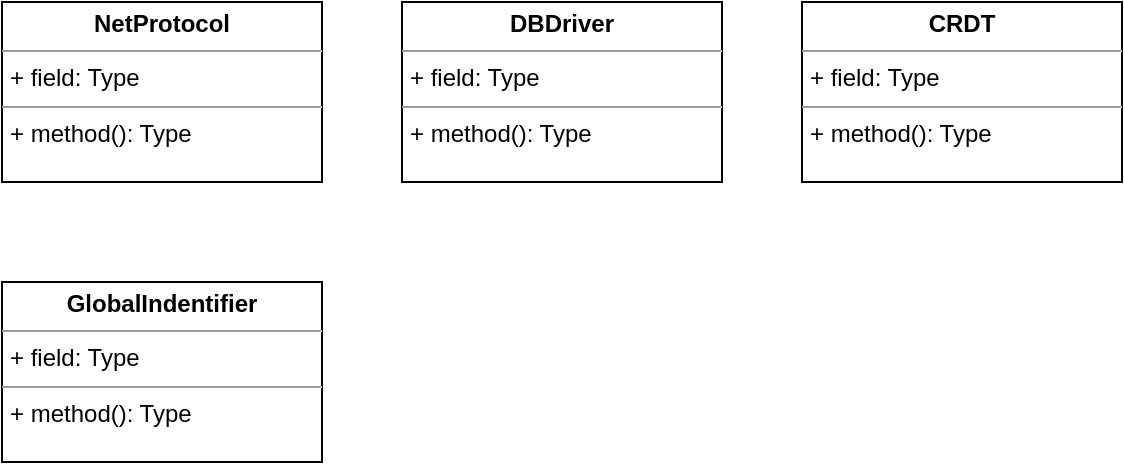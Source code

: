 <mxfile version="12.1.6" type="github" pages="1">
  <diagram name="Page-1" id="e56a1550-8fbb-45ad-956c-1786394a9013">
    <mxGraphModel dx="932" dy="624" grid="1" gridSize="10" guides="1" tooltips="1" connect="1" arrows="1" fold="1" page="1" pageScale="1" pageWidth="1100" pageHeight="850" background="#ffffff" math="0" shadow="0">
      <root>
        <mxCell id="0"/>
        <mxCell id="1" parent="0"/>
        <mxCell id="VGBPnMV2aYtlWzD0IPAj-1" value="&lt;p style=&quot;margin: 0px ; margin-top: 4px ; text-align: center&quot;&gt;&lt;b&gt;DBDriver&lt;/b&gt;&lt;/p&gt;&lt;hr size=&quot;1&quot;&gt;&lt;p style=&quot;margin: 0px ; margin-left: 4px&quot;&gt;+ field: Type&lt;/p&gt;&lt;hr size=&quot;1&quot;&gt;&lt;p style=&quot;margin: 0px ; margin-left: 4px&quot;&gt;+ method(): Type&lt;/p&gt;" style="verticalAlign=top;align=left;overflow=fill;fontSize=12;fontFamily=Helvetica;html=1;" vertex="1" parent="1">
          <mxGeometry x="400" y="160" width="160" height="90" as="geometry"/>
        </mxCell>
        <mxCell id="VGBPnMV2aYtlWzD0IPAj-2" value="&lt;p style=&quot;margin: 0px ; margin-top: 4px ; text-align: center&quot;&gt;&lt;b&gt;NetProtocol&lt;/b&gt;&lt;/p&gt;&lt;hr size=&quot;1&quot;&gt;&lt;p style=&quot;margin: 0px ; margin-left: 4px&quot;&gt;+ field: Type&lt;/p&gt;&lt;hr size=&quot;1&quot;&gt;&lt;p style=&quot;margin: 0px ; margin-left: 4px&quot;&gt;+ method(): Type&lt;/p&gt;" style="verticalAlign=top;align=left;overflow=fill;fontSize=12;fontFamily=Helvetica;html=1;" vertex="1" parent="1">
          <mxGeometry x="200" y="160" width="160" height="90" as="geometry"/>
        </mxCell>
        <mxCell id="VGBPnMV2aYtlWzD0IPAj-3" value="&lt;p style=&quot;margin: 0px ; margin-top: 4px ; text-align: center&quot;&gt;&lt;b&gt;CRDT&lt;/b&gt;&lt;/p&gt;&lt;hr size=&quot;1&quot;&gt;&lt;p style=&quot;margin: 0px ; margin-left: 4px&quot;&gt;+ field: Type&lt;/p&gt;&lt;hr size=&quot;1&quot;&gt;&lt;p style=&quot;margin: 0px ; margin-left: 4px&quot;&gt;+ method(): Type&lt;/p&gt;" style="verticalAlign=top;align=left;overflow=fill;fontSize=12;fontFamily=Helvetica;html=1;" vertex="1" parent="1">
          <mxGeometry x="600" y="160" width="160" height="90" as="geometry"/>
        </mxCell>
        <mxCell id="VGBPnMV2aYtlWzD0IPAj-4" value="&lt;p style=&quot;margin: 0px ; margin-top: 4px ; text-align: center&quot;&gt;&lt;b&gt;GlobalIndentifier&lt;/b&gt;&lt;/p&gt;&lt;hr size=&quot;1&quot;&gt;&lt;p style=&quot;margin: 0px ; margin-left: 4px&quot;&gt;+ field: Type&lt;/p&gt;&lt;hr size=&quot;1&quot;&gt;&lt;p style=&quot;margin: 0px ; margin-left: 4px&quot;&gt;+ method(): Type&lt;/p&gt;" style="verticalAlign=top;align=left;overflow=fill;fontSize=12;fontFamily=Helvetica;html=1;" vertex="1" parent="1">
          <mxGeometry x="200" y="300" width="160" height="90" as="geometry"/>
        </mxCell>
      </root>
    </mxGraphModel>
  </diagram>
</mxfile>
